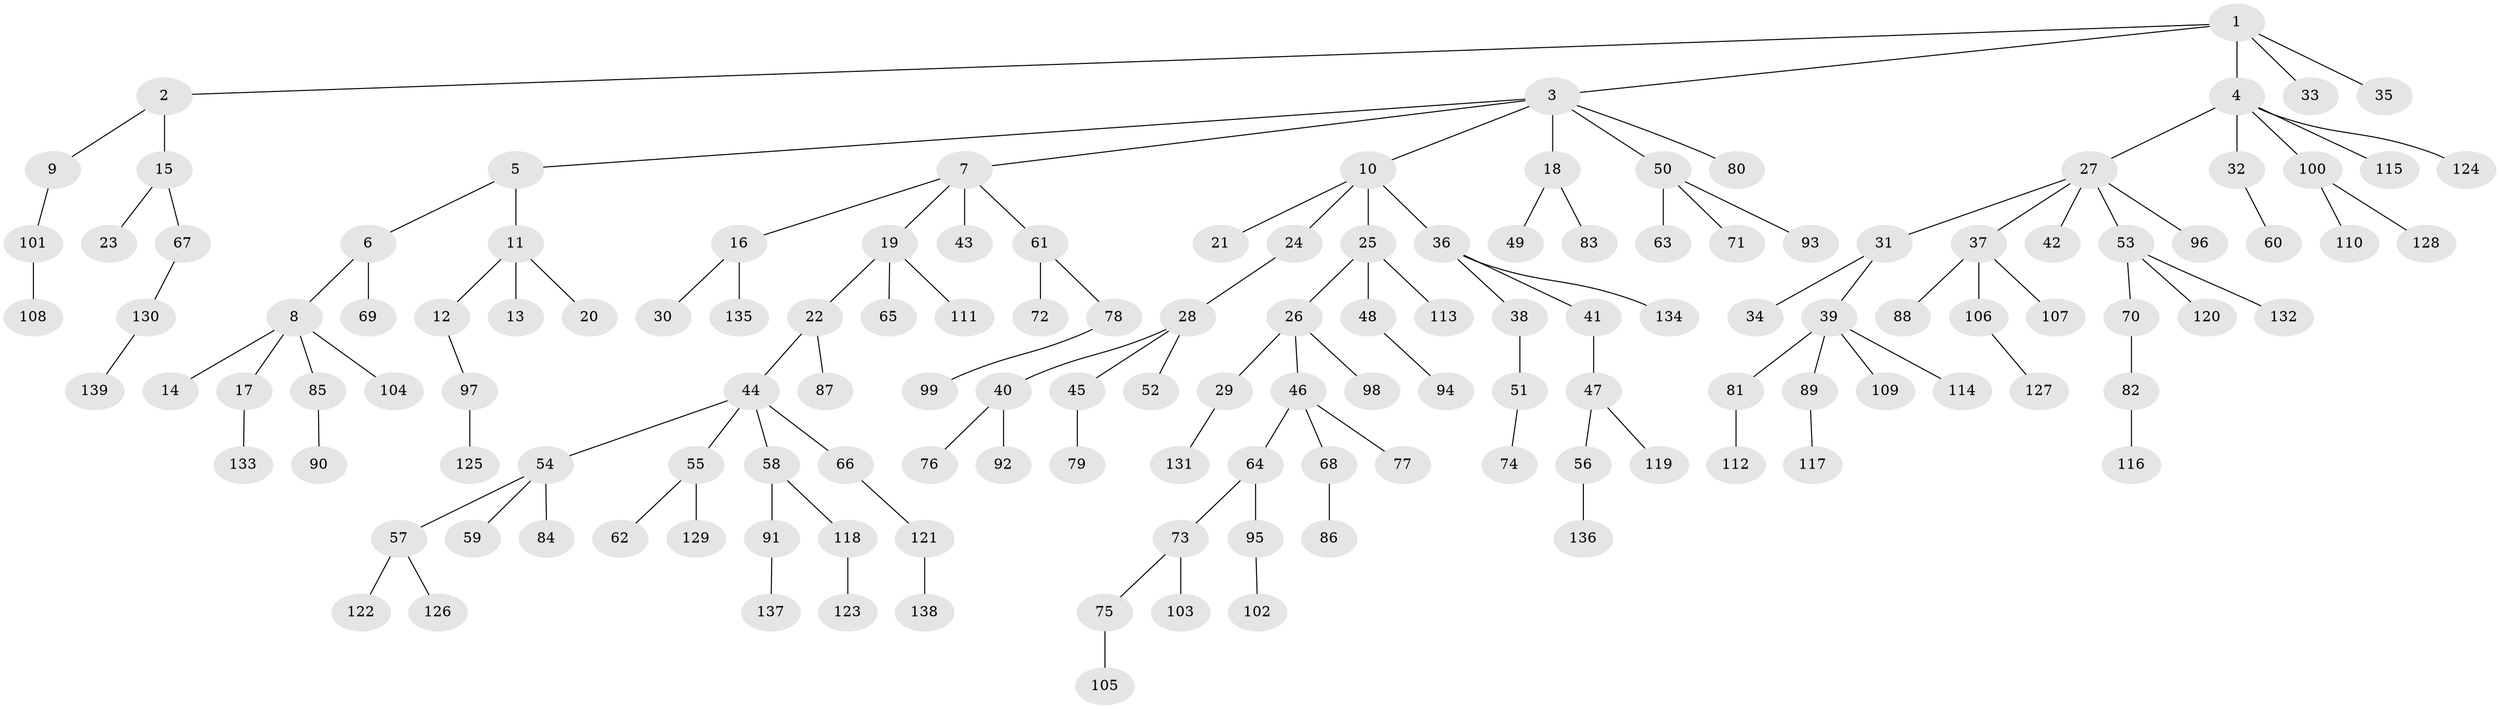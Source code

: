 // Generated by graph-tools (version 1.1) at 2025/50/03/09/25 03:50:17]
// undirected, 139 vertices, 138 edges
graph export_dot {
graph [start="1"]
  node [color=gray90,style=filled];
  1;
  2;
  3;
  4;
  5;
  6;
  7;
  8;
  9;
  10;
  11;
  12;
  13;
  14;
  15;
  16;
  17;
  18;
  19;
  20;
  21;
  22;
  23;
  24;
  25;
  26;
  27;
  28;
  29;
  30;
  31;
  32;
  33;
  34;
  35;
  36;
  37;
  38;
  39;
  40;
  41;
  42;
  43;
  44;
  45;
  46;
  47;
  48;
  49;
  50;
  51;
  52;
  53;
  54;
  55;
  56;
  57;
  58;
  59;
  60;
  61;
  62;
  63;
  64;
  65;
  66;
  67;
  68;
  69;
  70;
  71;
  72;
  73;
  74;
  75;
  76;
  77;
  78;
  79;
  80;
  81;
  82;
  83;
  84;
  85;
  86;
  87;
  88;
  89;
  90;
  91;
  92;
  93;
  94;
  95;
  96;
  97;
  98;
  99;
  100;
  101;
  102;
  103;
  104;
  105;
  106;
  107;
  108;
  109;
  110;
  111;
  112;
  113;
  114;
  115;
  116;
  117;
  118;
  119;
  120;
  121;
  122;
  123;
  124;
  125;
  126;
  127;
  128;
  129;
  130;
  131;
  132;
  133;
  134;
  135;
  136;
  137;
  138;
  139;
  1 -- 2;
  1 -- 3;
  1 -- 4;
  1 -- 33;
  1 -- 35;
  2 -- 9;
  2 -- 15;
  3 -- 5;
  3 -- 7;
  3 -- 10;
  3 -- 18;
  3 -- 50;
  3 -- 80;
  4 -- 27;
  4 -- 32;
  4 -- 100;
  4 -- 115;
  4 -- 124;
  5 -- 6;
  5 -- 11;
  6 -- 8;
  6 -- 69;
  7 -- 16;
  7 -- 19;
  7 -- 43;
  7 -- 61;
  8 -- 14;
  8 -- 17;
  8 -- 85;
  8 -- 104;
  9 -- 101;
  10 -- 21;
  10 -- 24;
  10 -- 25;
  10 -- 36;
  11 -- 12;
  11 -- 13;
  11 -- 20;
  12 -- 97;
  15 -- 23;
  15 -- 67;
  16 -- 30;
  16 -- 135;
  17 -- 133;
  18 -- 49;
  18 -- 83;
  19 -- 22;
  19 -- 65;
  19 -- 111;
  22 -- 44;
  22 -- 87;
  24 -- 28;
  25 -- 26;
  25 -- 48;
  25 -- 113;
  26 -- 29;
  26 -- 46;
  26 -- 98;
  27 -- 31;
  27 -- 37;
  27 -- 42;
  27 -- 53;
  27 -- 96;
  28 -- 40;
  28 -- 45;
  28 -- 52;
  29 -- 131;
  31 -- 34;
  31 -- 39;
  32 -- 60;
  36 -- 38;
  36 -- 41;
  36 -- 134;
  37 -- 88;
  37 -- 106;
  37 -- 107;
  38 -- 51;
  39 -- 81;
  39 -- 89;
  39 -- 109;
  39 -- 114;
  40 -- 76;
  40 -- 92;
  41 -- 47;
  44 -- 54;
  44 -- 55;
  44 -- 58;
  44 -- 66;
  45 -- 79;
  46 -- 64;
  46 -- 68;
  46 -- 77;
  47 -- 56;
  47 -- 119;
  48 -- 94;
  50 -- 63;
  50 -- 71;
  50 -- 93;
  51 -- 74;
  53 -- 70;
  53 -- 120;
  53 -- 132;
  54 -- 57;
  54 -- 59;
  54 -- 84;
  55 -- 62;
  55 -- 129;
  56 -- 136;
  57 -- 122;
  57 -- 126;
  58 -- 91;
  58 -- 118;
  61 -- 72;
  61 -- 78;
  64 -- 73;
  64 -- 95;
  66 -- 121;
  67 -- 130;
  68 -- 86;
  70 -- 82;
  73 -- 75;
  73 -- 103;
  75 -- 105;
  78 -- 99;
  81 -- 112;
  82 -- 116;
  85 -- 90;
  89 -- 117;
  91 -- 137;
  95 -- 102;
  97 -- 125;
  100 -- 110;
  100 -- 128;
  101 -- 108;
  106 -- 127;
  118 -- 123;
  121 -- 138;
  130 -- 139;
}
